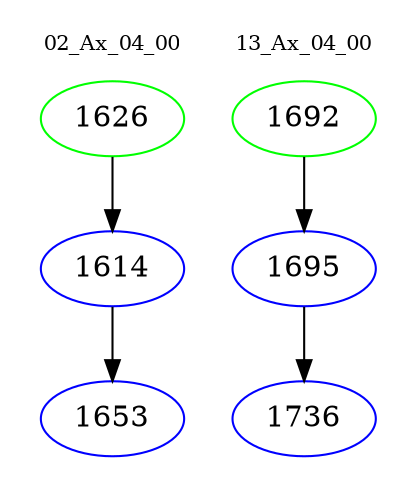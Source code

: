 digraph{
subgraph cluster_0 {
color = white
label = "02_Ax_04_00";
fontsize=10;
T0_1626 [label="1626", color="green"]
T0_1626 -> T0_1614 [color="black"]
T0_1614 [label="1614", color="blue"]
T0_1614 -> T0_1653 [color="black"]
T0_1653 [label="1653", color="blue"]
}
subgraph cluster_1 {
color = white
label = "13_Ax_04_00";
fontsize=10;
T1_1692 [label="1692", color="green"]
T1_1692 -> T1_1695 [color="black"]
T1_1695 [label="1695", color="blue"]
T1_1695 -> T1_1736 [color="black"]
T1_1736 [label="1736", color="blue"]
}
}
